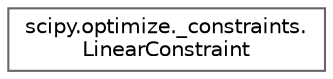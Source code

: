digraph "Graphical Class Hierarchy"
{
 // LATEX_PDF_SIZE
  bgcolor="transparent";
  edge [fontname=Helvetica,fontsize=10,labelfontname=Helvetica,labelfontsize=10];
  node [fontname=Helvetica,fontsize=10,shape=box,height=0.2,width=0.4];
  rankdir="LR";
  Node0 [id="Node000000",label="scipy.optimize._constraints.\lLinearConstraint",height=0.2,width=0.4,color="grey40", fillcolor="white", style="filled",URL="$d6/df4/classscipy_1_1optimize_1_1__constraints_1_1LinearConstraint.html",tooltip=" "];
}

